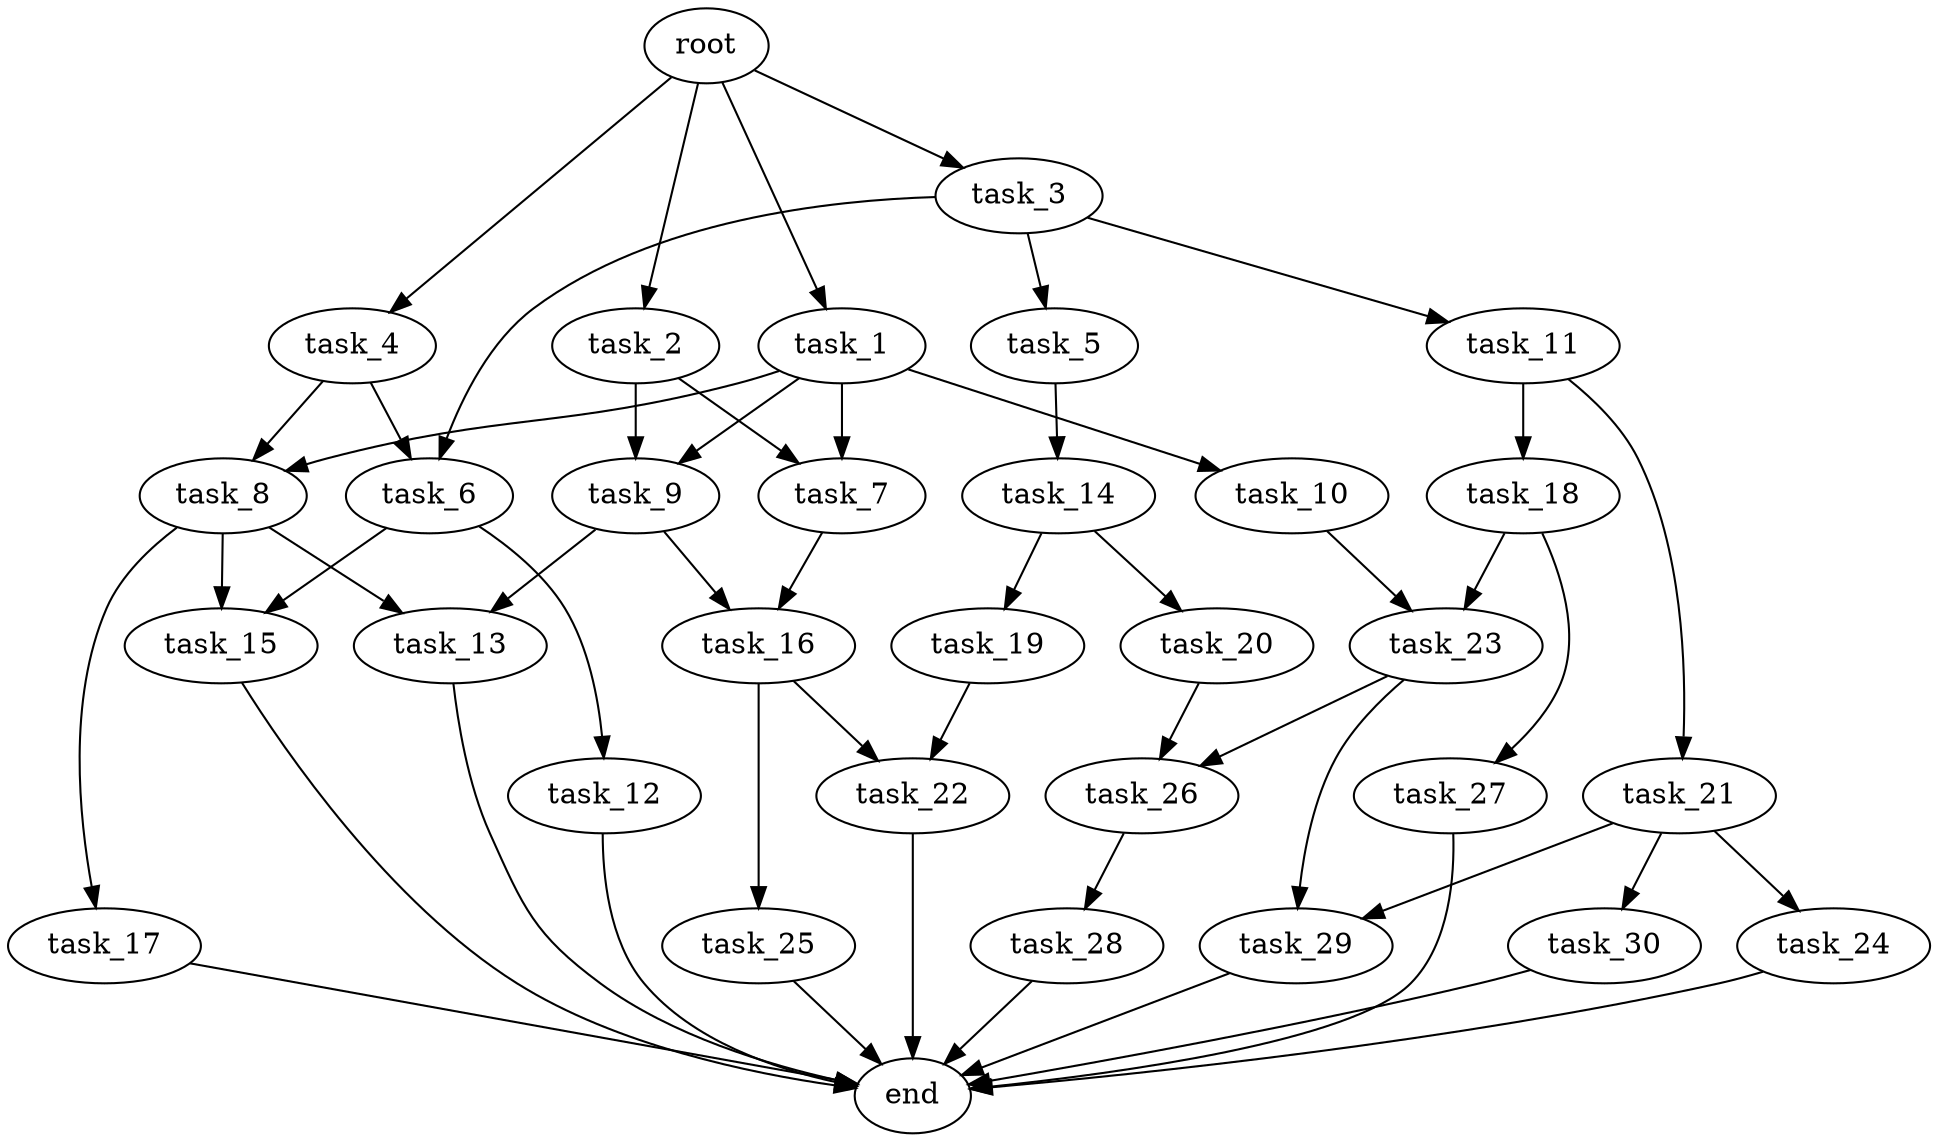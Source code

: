 digraph G {
  root [size="0.000000e+00"];
  task_1 [size="7.549856e+09"];
  task_2 [size="2.873426e+09"];
  task_3 [size="9.693652e+09"];
  task_4 [size="3.254645e+09"];
  task_5 [size="6.624519e+09"];
  task_6 [size="1.159076e+09"];
  task_7 [size="4.647895e+09"];
  task_8 [size="3.189741e+09"];
  task_9 [size="1.136249e+09"];
  task_10 [size="6.969989e+09"];
  task_11 [size="7.048483e+09"];
  task_12 [size="7.737044e+09"];
  task_13 [size="4.837904e+09"];
  task_14 [size="8.047408e+09"];
  task_15 [size="4.892255e+09"];
  task_16 [size="4.120617e+09"];
  task_17 [size="2.349366e+09"];
  task_18 [size="2.910011e+09"];
  task_19 [size="5.075367e+09"];
  task_20 [size="8.898216e+09"];
  task_21 [size="7.828496e+09"];
  task_22 [size="6.089718e+08"];
  task_23 [size="7.718215e+09"];
  task_24 [size="2.616791e+09"];
  task_25 [size="3.176866e+09"];
  task_26 [size="3.914393e+09"];
  task_27 [size="4.420074e+09"];
  task_28 [size="3.987396e+09"];
  task_29 [size="9.123775e+09"];
  task_30 [size="2.683904e+09"];
  end [size="0.000000e+00"];

  root -> task_1 [size="1.000000e-12"];
  root -> task_2 [size="1.000000e-12"];
  root -> task_3 [size="1.000000e-12"];
  root -> task_4 [size="1.000000e-12"];
  task_1 -> task_7 [size="2.323947e+08"];
  task_1 -> task_8 [size="1.594870e+08"];
  task_1 -> task_9 [size="5.681247e+07"];
  task_1 -> task_10 [size="6.969989e+08"];
  task_2 -> task_7 [size="2.323947e+08"];
  task_2 -> task_9 [size="5.681247e+07"];
  task_3 -> task_5 [size="6.624519e+08"];
  task_3 -> task_6 [size="5.795380e+07"];
  task_3 -> task_11 [size="7.048483e+08"];
  task_4 -> task_6 [size="5.795380e+07"];
  task_4 -> task_8 [size="1.594870e+08"];
  task_5 -> task_14 [size="8.047408e+08"];
  task_6 -> task_12 [size="7.737044e+08"];
  task_6 -> task_15 [size="2.446127e+08"];
  task_7 -> task_16 [size="2.060309e+08"];
  task_8 -> task_13 [size="2.418952e+08"];
  task_8 -> task_15 [size="2.446127e+08"];
  task_8 -> task_17 [size="2.349366e+08"];
  task_9 -> task_13 [size="2.418952e+08"];
  task_9 -> task_16 [size="2.060309e+08"];
  task_10 -> task_23 [size="3.859107e+08"];
  task_11 -> task_18 [size="2.910011e+08"];
  task_11 -> task_21 [size="7.828496e+08"];
  task_12 -> end [size="1.000000e-12"];
  task_13 -> end [size="1.000000e-12"];
  task_14 -> task_19 [size="5.075367e+08"];
  task_14 -> task_20 [size="8.898216e+08"];
  task_15 -> end [size="1.000000e-12"];
  task_16 -> task_22 [size="3.044859e+07"];
  task_16 -> task_25 [size="3.176866e+08"];
  task_17 -> end [size="1.000000e-12"];
  task_18 -> task_23 [size="3.859107e+08"];
  task_18 -> task_27 [size="4.420074e+08"];
  task_19 -> task_22 [size="3.044859e+07"];
  task_20 -> task_26 [size="1.957196e+08"];
  task_21 -> task_24 [size="2.616791e+08"];
  task_21 -> task_29 [size="4.561887e+08"];
  task_21 -> task_30 [size="2.683904e+08"];
  task_22 -> end [size="1.000000e-12"];
  task_23 -> task_26 [size="1.957196e+08"];
  task_23 -> task_29 [size="4.561887e+08"];
  task_24 -> end [size="1.000000e-12"];
  task_25 -> end [size="1.000000e-12"];
  task_26 -> task_28 [size="3.987396e+08"];
  task_27 -> end [size="1.000000e-12"];
  task_28 -> end [size="1.000000e-12"];
  task_29 -> end [size="1.000000e-12"];
  task_30 -> end [size="1.000000e-12"];
}
